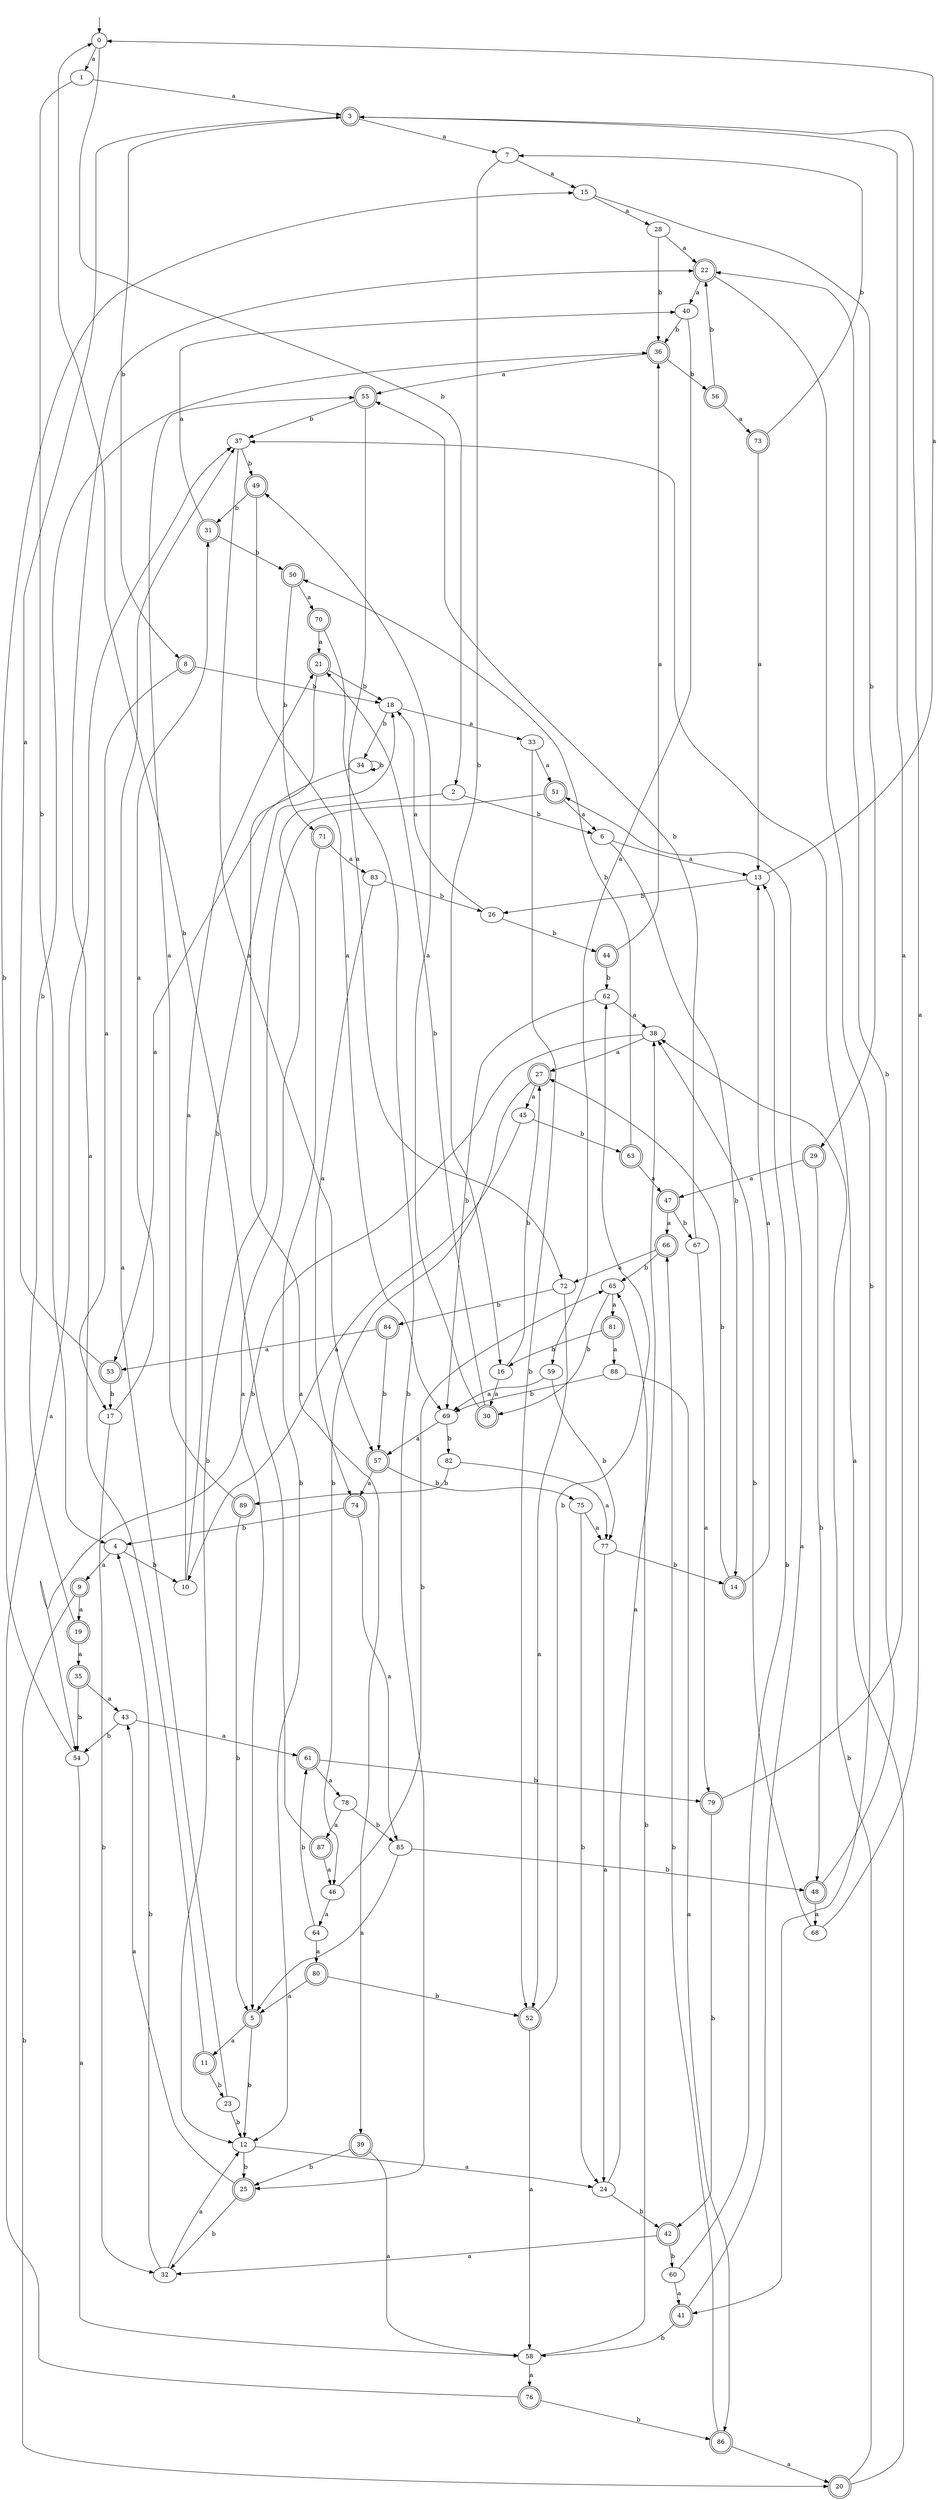 digraph RandomDFA {
  __start0 [label="", shape=none];
  __start0 -> 0 [label=""];
  0 [shape=circle]
  0 -> 1 [label="a"]
  0 -> 2 [label="b"]
  1
  1 -> 3 [label="a"]
  1 -> 4 [label="b"]
  2
  2 -> 5 [label="a"]
  2 -> 6 [label="b"]
  3 [shape=doublecircle]
  3 -> 7 [label="a"]
  3 -> 8 [label="b"]
  4
  4 -> 9 [label="a"]
  4 -> 10 [label="b"]
  5 [shape=doublecircle]
  5 -> 11 [label="a"]
  5 -> 12 [label="b"]
  6
  6 -> 13 [label="a"]
  6 -> 14 [label="b"]
  7
  7 -> 15 [label="a"]
  7 -> 16 [label="b"]
  8 [shape=doublecircle]
  8 -> 17 [label="a"]
  8 -> 18 [label="b"]
  9 [shape=doublecircle]
  9 -> 19 [label="a"]
  9 -> 20 [label="b"]
  10
  10 -> 21 [label="a"]
  10 -> 18 [label="b"]
  11 [shape=doublecircle]
  11 -> 22 [label="a"]
  11 -> 23 [label="b"]
  12
  12 -> 24 [label="a"]
  12 -> 25 [label="b"]
  13
  13 -> 0 [label="a"]
  13 -> 26 [label="b"]
  14 [shape=doublecircle]
  14 -> 13 [label="a"]
  14 -> 27 [label="b"]
  15
  15 -> 28 [label="a"]
  15 -> 29 [label="b"]
  16
  16 -> 30 [label="a"]
  16 -> 27 [label="b"]
  17
  17 -> 31 [label="a"]
  17 -> 32 [label="b"]
  18
  18 -> 33 [label="a"]
  18 -> 34 [label="b"]
  19 [shape=doublecircle]
  19 -> 35 [label="a"]
  19 -> 36 [label="b"]
  20 [shape=doublecircle]
  20 -> 37 [label="a"]
  20 -> 38 [label="b"]
  21 [shape=doublecircle]
  21 -> 39 [label="a"]
  21 -> 18 [label="b"]
  22 [shape=doublecircle]
  22 -> 40 [label="a"]
  22 -> 41 [label="b"]
  23
  23 -> 37 [label="a"]
  23 -> 12 [label="b"]
  24
  24 -> 38 [label="a"]
  24 -> 42 [label="b"]
  25 [shape=doublecircle]
  25 -> 43 [label="a"]
  25 -> 32 [label="b"]
  26
  26 -> 18 [label="a"]
  26 -> 44 [label="b"]
  27 [shape=doublecircle]
  27 -> 45 [label="a"]
  27 -> 46 [label="b"]
  28
  28 -> 22 [label="a"]
  28 -> 36 [label="b"]
  29 [shape=doublecircle]
  29 -> 47 [label="a"]
  29 -> 48 [label="b"]
  30 [shape=doublecircle]
  30 -> 49 [label="a"]
  30 -> 21 [label="b"]
  31 [shape=doublecircle]
  31 -> 40 [label="a"]
  31 -> 50 [label="b"]
  32
  32 -> 12 [label="a"]
  32 -> 4 [label="b"]
  33
  33 -> 51 [label="a"]
  33 -> 52 [label="b"]
  34
  34 -> 53 [label="a"]
  34 -> 34 [label="b"]
  35 [shape=doublecircle]
  35 -> 43 [label="a"]
  35 -> 54 [label="b"]
  36 [shape=doublecircle]
  36 -> 55 [label="a"]
  36 -> 56 [label="b"]
  37
  37 -> 57 [label="a"]
  37 -> 49 [label="b"]
  38
  38 -> 27 [label="a"]
  38 -> 54 [label="b"]
  39 [shape=doublecircle]
  39 -> 58 [label="a"]
  39 -> 25 [label="b"]
  40
  40 -> 59 [label="a"]
  40 -> 36 [label="b"]
  41 [shape=doublecircle]
  41 -> 51 [label="a"]
  41 -> 58 [label="b"]
  42 [shape=doublecircle]
  42 -> 32 [label="a"]
  42 -> 60 [label="b"]
  43
  43 -> 61 [label="a"]
  43 -> 54 [label="b"]
  44 [shape=doublecircle]
  44 -> 36 [label="a"]
  44 -> 62 [label="b"]
  45
  45 -> 10 [label="a"]
  45 -> 63 [label="b"]
  46
  46 -> 64 [label="a"]
  46 -> 65 [label="b"]
  47 [shape=doublecircle]
  47 -> 66 [label="a"]
  47 -> 67 [label="b"]
  48 [shape=doublecircle]
  48 -> 68 [label="a"]
  48 -> 22 [label="b"]
  49 [shape=doublecircle]
  49 -> 69 [label="a"]
  49 -> 31 [label="b"]
  50 [shape=doublecircle]
  50 -> 70 [label="a"]
  50 -> 71 [label="b"]
  51 [shape=doublecircle]
  51 -> 6 [label="a"]
  51 -> 12 [label="b"]
  52 [shape=doublecircle]
  52 -> 58 [label="a"]
  52 -> 62 [label="b"]
  53 [shape=doublecircle]
  53 -> 3 [label="a"]
  53 -> 17 [label="b"]
  54
  54 -> 58 [label="a"]
  54 -> 15 [label="b"]
  55 [shape=doublecircle]
  55 -> 72 [label="a"]
  55 -> 37 [label="b"]
  56 [shape=doublecircle]
  56 -> 73 [label="a"]
  56 -> 22 [label="b"]
  57 [shape=doublecircle]
  57 -> 74 [label="a"]
  57 -> 75 [label="b"]
  58
  58 -> 76 [label="a"]
  58 -> 65 [label="b"]
  59
  59 -> 69 [label="a"]
  59 -> 77 [label="b"]
  60
  60 -> 41 [label="a"]
  60 -> 13 [label="b"]
  61 [shape=doublecircle]
  61 -> 78 [label="a"]
  61 -> 79 [label="b"]
  62
  62 -> 38 [label="a"]
  62 -> 69 [label="b"]
  63 [shape=doublecircle]
  63 -> 47 [label="a"]
  63 -> 50 [label="b"]
  64
  64 -> 80 [label="a"]
  64 -> 61 [label="b"]
  65
  65 -> 81 [label="a"]
  65 -> 30 [label="b"]
  66 [shape=doublecircle]
  66 -> 72 [label="a"]
  66 -> 65 [label="b"]
  67
  67 -> 79 [label="a"]
  67 -> 55 [label="b"]
  68
  68 -> 3 [label="a"]
  68 -> 38 [label="b"]
  69
  69 -> 57 [label="a"]
  69 -> 82 [label="b"]
  70 [shape=doublecircle]
  70 -> 21 [label="a"]
  70 -> 25 [label="b"]
  71 [shape=doublecircle]
  71 -> 83 [label="a"]
  71 -> 12 [label="b"]
  72
  72 -> 52 [label="a"]
  72 -> 84 [label="b"]
  73 [shape=doublecircle]
  73 -> 13 [label="a"]
  73 -> 7 [label="b"]
  74 [shape=doublecircle]
  74 -> 85 [label="a"]
  74 -> 4 [label="b"]
  75
  75 -> 77 [label="a"]
  75 -> 24 [label="b"]
  76 [shape=doublecircle]
  76 -> 37 [label="a"]
  76 -> 86 [label="b"]
  77
  77 -> 24 [label="a"]
  77 -> 14 [label="b"]
  78
  78 -> 87 [label="a"]
  78 -> 85 [label="b"]
  79 [shape=doublecircle]
  79 -> 3 [label="a"]
  79 -> 42 [label="b"]
  80 [shape=doublecircle]
  80 -> 5 [label="a"]
  80 -> 52 [label="b"]
  81 [shape=doublecircle]
  81 -> 88 [label="a"]
  81 -> 16 [label="b"]
  82
  82 -> 77 [label="a"]
  82 -> 89 [label="b"]
  83
  83 -> 74 [label="a"]
  83 -> 26 [label="b"]
  84 [shape=doublecircle]
  84 -> 53 [label="a"]
  84 -> 57 [label="b"]
  85
  85 -> 5 [label="a"]
  85 -> 48 [label="b"]
  86 [shape=doublecircle]
  86 -> 20 [label="a"]
  86 -> 66 [label="b"]
  87 [shape=doublecircle]
  87 -> 46 [label="a"]
  87 -> 0 [label="b"]
  88
  88 -> 86 [label="a"]
  88 -> 69 [label="b"]
  89 [shape=doublecircle]
  89 -> 55 [label="a"]
  89 -> 5 [label="b"]
}

